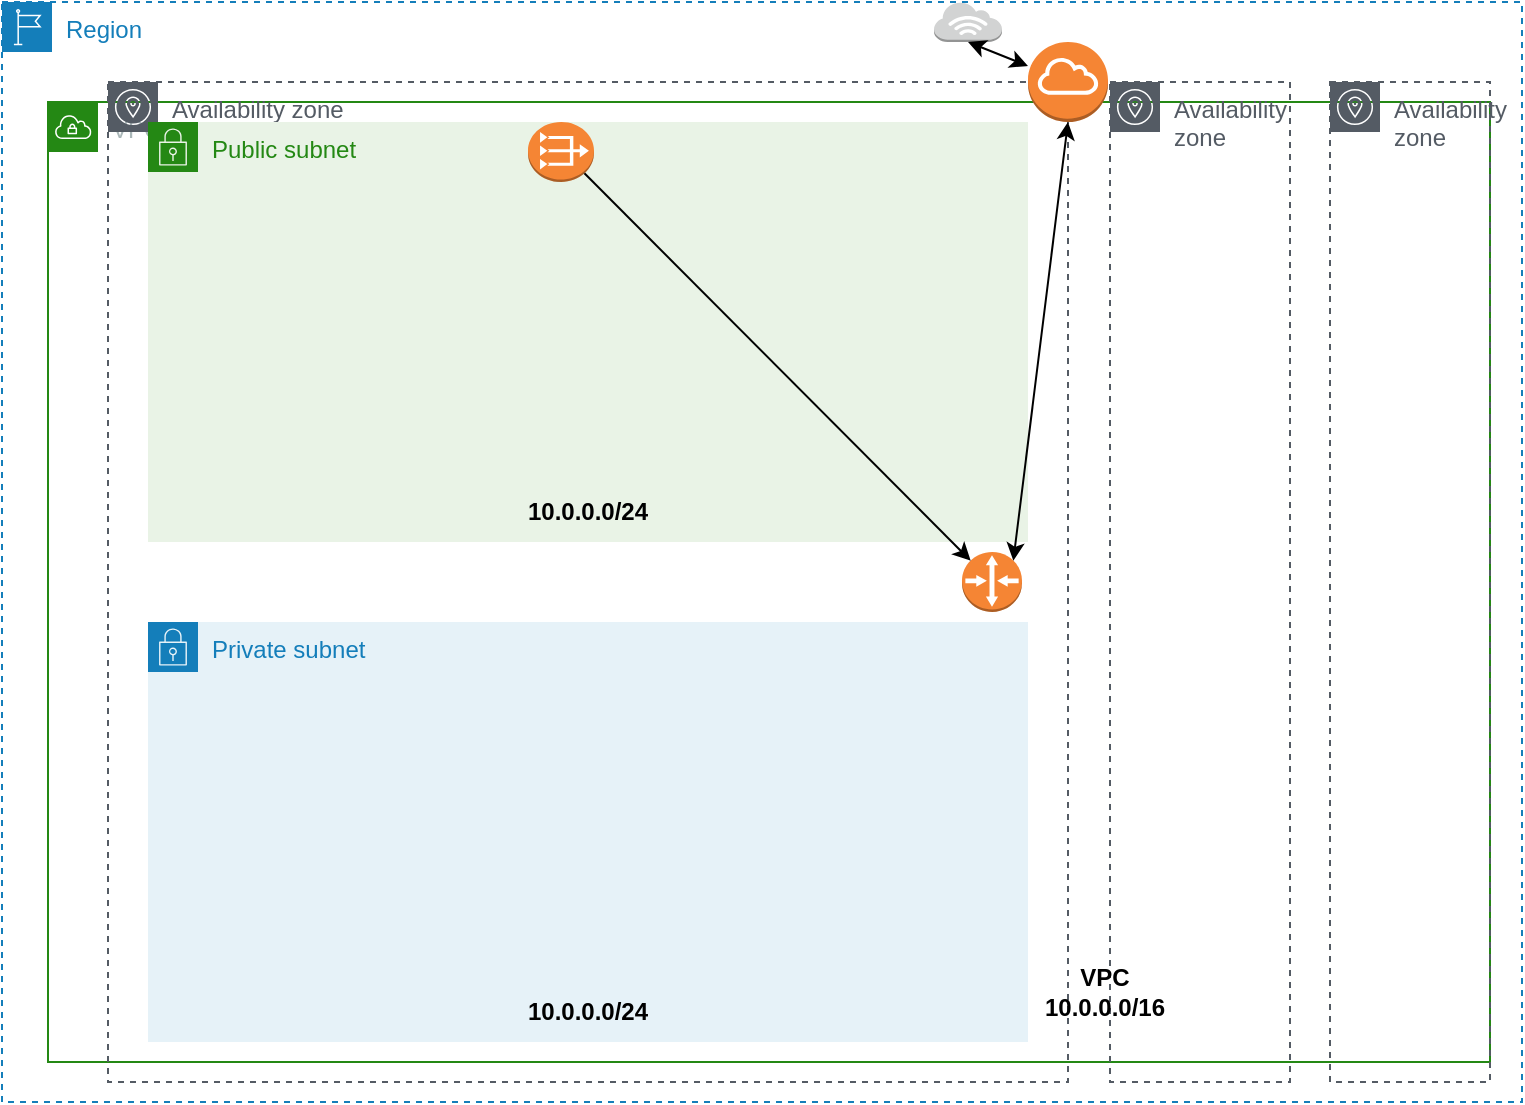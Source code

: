 <mxfile version="16.5.6" type="github">
  <diagram id="bJjdfScnOhEYDZ1nvRLR" name="Page-1">
    <mxGraphModel dx="1038" dy="547" grid="1" gridSize="10" guides="1" tooltips="1" connect="1" arrows="1" fold="1" page="1" pageScale="1" pageWidth="827" pageHeight="1169" math="0" shadow="0">
      <root>
        <mxCell id="0" />
        <mxCell id="bB3c_y69kQhv3heVyW8m-2" parent="0" />
        <mxCell id="bB3c_y69kQhv3heVyW8m-3" value="Region" style="points=[[0,0],[0.25,0],[0.5,0],[0.75,0],[1,0],[1,0.25],[1,0.5],[1,0.75],[1,1],[0.75,1],[0.5,1],[0.25,1],[0,1],[0,0.75],[0,0.5],[0,0.25]];outlineConnect=0;gradientColor=none;html=1;whiteSpace=wrap;fontSize=12;fontStyle=0;container=1;pointerEvents=0;collapsible=0;recursiveResize=0;shape=mxgraph.aws4.group;grIcon=mxgraph.aws4.group_region;strokeColor=#147EBA;fillColor=none;verticalAlign=top;align=left;spacingLeft=30;fontColor=#147EBA;dashed=1;" vertex="1" parent="bB3c_y69kQhv3heVyW8m-2">
          <mxGeometry x="34" y="90" width="760" height="550" as="geometry" />
        </mxCell>
        <mxCell id="bB3c_y69kQhv3heVyW8m-5" value="VPC" style="points=[[0,0],[0.25,0],[0.5,0],[0.75,0],[1,0],[1,0.25],[1,0.5],[1,0.75],[1,1],[0.75,1],[0.5,1],[0.25,1],[0,1],[0,0.75],[0,0.5],[0,0.25]];outlineConnect=0;gradientColor=none;html=1;whiteSpace=wrap;fontSize=12;fontStyle=0;container=1;pointerEvents=0;collapsible=0;recursiveResize=0;shape=mxgraph.aws4.group;grIcon=mxgraph.aws4.group_vpc;strokeColor=#248814;fillColor=none;verticalAlign=top;align=left;spacingLeft=30;fontColor=#AAB7B8;dashed=0;" vertex="1" parent="bB3c_y69kQhv3heVyW8m-3">
          <mxGeometry x="23" y="50" width="721" height="480" as="geometry" />
        </mxCell>
        <mxCell id="bB3c_y69kQhv3heVyW8m-7" value="Availability zone" style="sketch=0;outlineConnect=0;gradientColor=none;html=1;whiteSpace=wrap;fontSize=12;fontStyle=0;shape=mxgraph.aws4.group;grIcon=mxgraph.aws4.group_availability_zone;strokeColor=#545B64;fillColor=none;verticalAlign=top;align=left;spacingLeft=30;fontColor=#545B64;dashed=1;" vertex="1" parent="bB3c_y69kQhv3heVyW8m-5">
          <mxGeometry x="531" y="-10" width="90" height="500" as="geometry" />
        </mxCell>
        <mxCell id="bB3c_y69kQhv3heVyW8m-6" value="Availability zone" style="sketch=0;outlineConnect=0;gradientColor=none;html=1;whiteSpace=wrap;fontSize=12;fontStyle=0;shape=mxgraph.aws4.group;grIcon=mxgraph.aws4.group_availability_zone;strokeColor=#545B64;fillColor=none;verticalAlign=top;align=left;spacingLeft=30;fontColor=#545B64;dashed=1;" vertex="1" parent="bB3c_y69kQhv3heVyW8m-5">
          <mxGeometry x="30" y="-10" width="480" height="500" as="geometry" />
        </mxCell>
        <UserObject label="&lt;b&gt;VPC 10.0.0.0/16&lt;/b&gt;" placeholders="1" name="Variable" id="bB3c_y69kQhv3heVyW8m-9">
          <mxCell style="text;html=1;strokeColor=none;fillColor=none;align=center;verticalAlign=middle;whiteSpace=wrap;overflow=hidden;" vertex="1" parent="bB3c_y69kQhv3heVyW8m-5">
            <mxGeometry x="487" y="420" width="83" height="50" as="geometry" />
          </mxCell>
        </UserObject>
        <mxCell id="bB3c_y69kQhv3heVyW8m-8" value="Availability zone" style="sketch=0;outlineConnect=0;gradientColor=none;html=1;whiteSpace=wrap;fontSize=12;fontStyle=0;shape=mxgraph.aws4.group;grIcon=mxgraph.aws4.group_availability_zone;strokeColor=#545B64;fillColor=none;verticalAlign=top;align=left;spacingLeft=30;fontColor=#545B64;dashed=1;" vertex="1" parent="bB3c_y69kQhv3heVyW8m-5">
          <mxGeometry x="641" y="-10" width="80" height="500" as="geometry" />
        </mxCell>
        <mxCell id="bB3c_y69kQhv3heVyW8m-11" value="Public subnet" style="points=[[0,0],[0.25,0],[0.5,0],[0.75,0],[1,0],[1,0.25],[1,0.5],[1,0.75],[1,1],[0.75,1],[0.5,1],[0.25,1],[0,1],[0,0.75],[0,0.5],[0,0.25]];outlineConnect=0;gradientColor=none;html=1;whiteSpace=wrap;fontSize=12;fontStyle=0;container=1;pointerEvents=0;collapsible=0;recursiveResize=0;shape=mxgraph.aws4.group;grIcon=mxgraph.aws4.group_security_group;grStroke=0;strokeColor=#248814;fillColor=#E9F3E6;verticalAlign=top;align=left;spacingLeft=30;fontColor=#248814;dashed=0;" vertex="1" parent="bB3c_y69kQhv3heVyW8m-5">
          <mxGeometry x="50" y="10" width="440" height="210" as="geometry" />
        </mxCell>
        <mxCell id="bB3c_y69kQhv3heVyW8m-18" value="" style="outlineConnect=0;dashed=0;verticalLabelPosition=bottom;verticalAlign=top;align=center;html=1;shape=mxgraph.aws3.vpc_nat_gateway;fillColor=#F58534;gradientColor=none;" vertex="1" parent="bB3c_y69kQhv3heVyW8m-11">
          <mxGeometry x="190" width="33" height="30" as="geometry" />
        </mxCell>
        <mxCell id="bB3c_y69kQhv3heVyW8m-14" value="Private subnet" style="points=[[0,0],[0.25,0],[0.5,0],[0.75,0],[1,0],[1,0.25],[1,0.5],[1,0.75],[1,1],[0.75,1],[0.5,1],[0.25,1],[0,1],[0,0.75],[0,0.5],[0,0.25]];outlineConnect=0;gradientColor=none;html=1;whiteSpace=wrap;fontSize=12;fontStyle=0;container=1;pointerEvents=0;collapsible=0;recursiveResize=0;shape=mxgraph.aws4.group;grIcon=mxgraph.aws4.group_security_group;grStroke=0;strokeColor=#147EBA;fillColor=#E6F2F8;verticalAlign=top;align=left;spacingLeft=30;fontColor=#147EBA;dashed=0;" vertex="1" parent="bB3c_y69kQhv3heVyW8m-5">
          <mxGeometry x="50" y="260" width="440" height="210" as="geometry" />
        </mxCell>
        <mxCell id="bB3c_y69kQhv3heVyW8m-20" value="&lt;b&gt;10.0.0.0/24&lt;/b&gt;" style="text;html=1;strokeColor=none;fillColor=none;align=center;verticalAlign=middle;whiteSpace=wrap;rounded=0;" vertex="1" parent="bB3c_y69kQhv3heVyW8m-5">
          <mxGeometry x="240" y="190" width="60" height="30" as="geometry" />
        </mxCell>
        <mxCell id="bB3c_y69kQhv3heVyW8m-16" value="&lt;b&gt;10.0.0.0/24&lt;/b&gt;" style="text;html=1;strokeColor=none;fillColor=none;align=center;verticalAlign=middle;whiteSpace=wrap;rounded=0;" vertex="1" parent="bB3c_y69kQhv3heVyW8m-5">
          <mxGeometry x="240" y="440" width="60" height="30" as="geometry" />
        </mxCell>
        <mxCell id="bB3c_y69kQhv3heVyW8m-21" value="" style="outlineConnect=0;dashed=0;verticalLabelPosition=bottom;verticalAlign=top;align=center;html=1;shape=mxgraph.aws3.router;fillColor=#F58534;gradientColor=none;" vertex="1" parent="bB3c_y69kQhv3heVyW8m-5">
          <mxGeometry x="457" y="225" width="30" height="30" as="geometry" />
        </mxCell>
        <mxCell id="bB3c_y69kQhv3heVyW8m-10" value="" style="outlineConnect=0;dashed=0;verticalLabelPosition=bottom;verticalAlign=top;align=center;html=1;shape=mxgraph.aws3.internet_gateway;fillColor=#F58534;gradientColor=none;" vertex="1" parent="bB3c_y69kQhv3heVyW8m-5">
          <mxGeometry x="490" y="-30" width="40" height="40" as="geometry" />
        </mxCell>
        <mxCell id="bB3c_y69kQhv3heVyW8m-27" value="" style="endArrow=classic;startArrow=classic;html=1;rounded=0;entryX=0.855;entryY=0.145;entryDx=0;entryDy=0;entryPerimeter=0;exitX=0.5;exitY=1;exitDx=0;exitDy=0;exitPerimeter=0;" edge="1" parent="bB3c_y69kQhv3heVyW8m-5" source="bB3c_y69kQhv3heVyW8m-10" target="bB3c_y69kQhv3heVyW8m-21">
          <mxGeometry width="50" height="50" relative="1" as="geometry">
            <mxPoint x="313" y="250" as="sourcePoint" />
            <mxPoint x="363" y="200" as="targetPoint" />
          </mxGeometry>
        </mxCell>
        <mxCell id="bB3c_y69kQhv3heVyW8m-28" value="" style="endArrow=classic;html=1;rounded=0;entryX=0.145;entryY=0.145;entryDx=0;entryDy=0;entryPerimeter=0;exitX=0.855;exitY=0.855;exitDx=0;exitDy=0;exitPerimeter=0;" edge="1" parent="bB3c_y69kQhv3heVyW8m-5" source="bB3c_y69kQhv3heVyW8m-18" target="bB3c_y69kQhv3heVyW8m-21">
          <mxGeometry width="50" height="50" relative="1" as="geometry">
            <mxPoint x="313" y="250" as="sourcePoint" />
            <mxPoint x="363" y="200" as="targetPoint" />
          </mxGeometry>
        </mxCell>
        <mxCell id="bB3c_y69kQhv3heVyW8m-22" value="" style="outlineConnect=0;dashed=0;verticalLabelPosition=bottom;verticalAlign=top;align=center;html=1;shape=mxgraph.aws3.internet_3;fillColor=#D2D3D3;gradientColor=none;" vertex="1" parent="bB3c_y69kQhv3heVyW8m-3">
          <mxGeometry x="466" width="34" height="20" as="geometry" />
        </mxCell>
        <mxCell id="bB3c_y69kQhv3heVyW8m-24" value="" style="endArrow=classic;startArrow=classic;html=1;rounded=0;exitX=0.5;exitY=1;exitDx=0;exitDy=0;exitPerimeter=0;" edge="1" parent="bB3c_y69kQhv3heVyW8m-3" source="bB3c_y69kQhv3heVyW8m-22" target="bB3c_y69kQhv3heVyW8m-10">
          <mxGeometry width="50" height="50" relative="1" as="geometry">
            <mxPoint x="406" y="120" as="sourcePoint" />
            <mxPoint x="456" y="70" as="targetPoint" />
          </mxGeometry>
        </mxCell>
      </root>
    </mxGraphModel>
  </diagram>
</mxfile>
